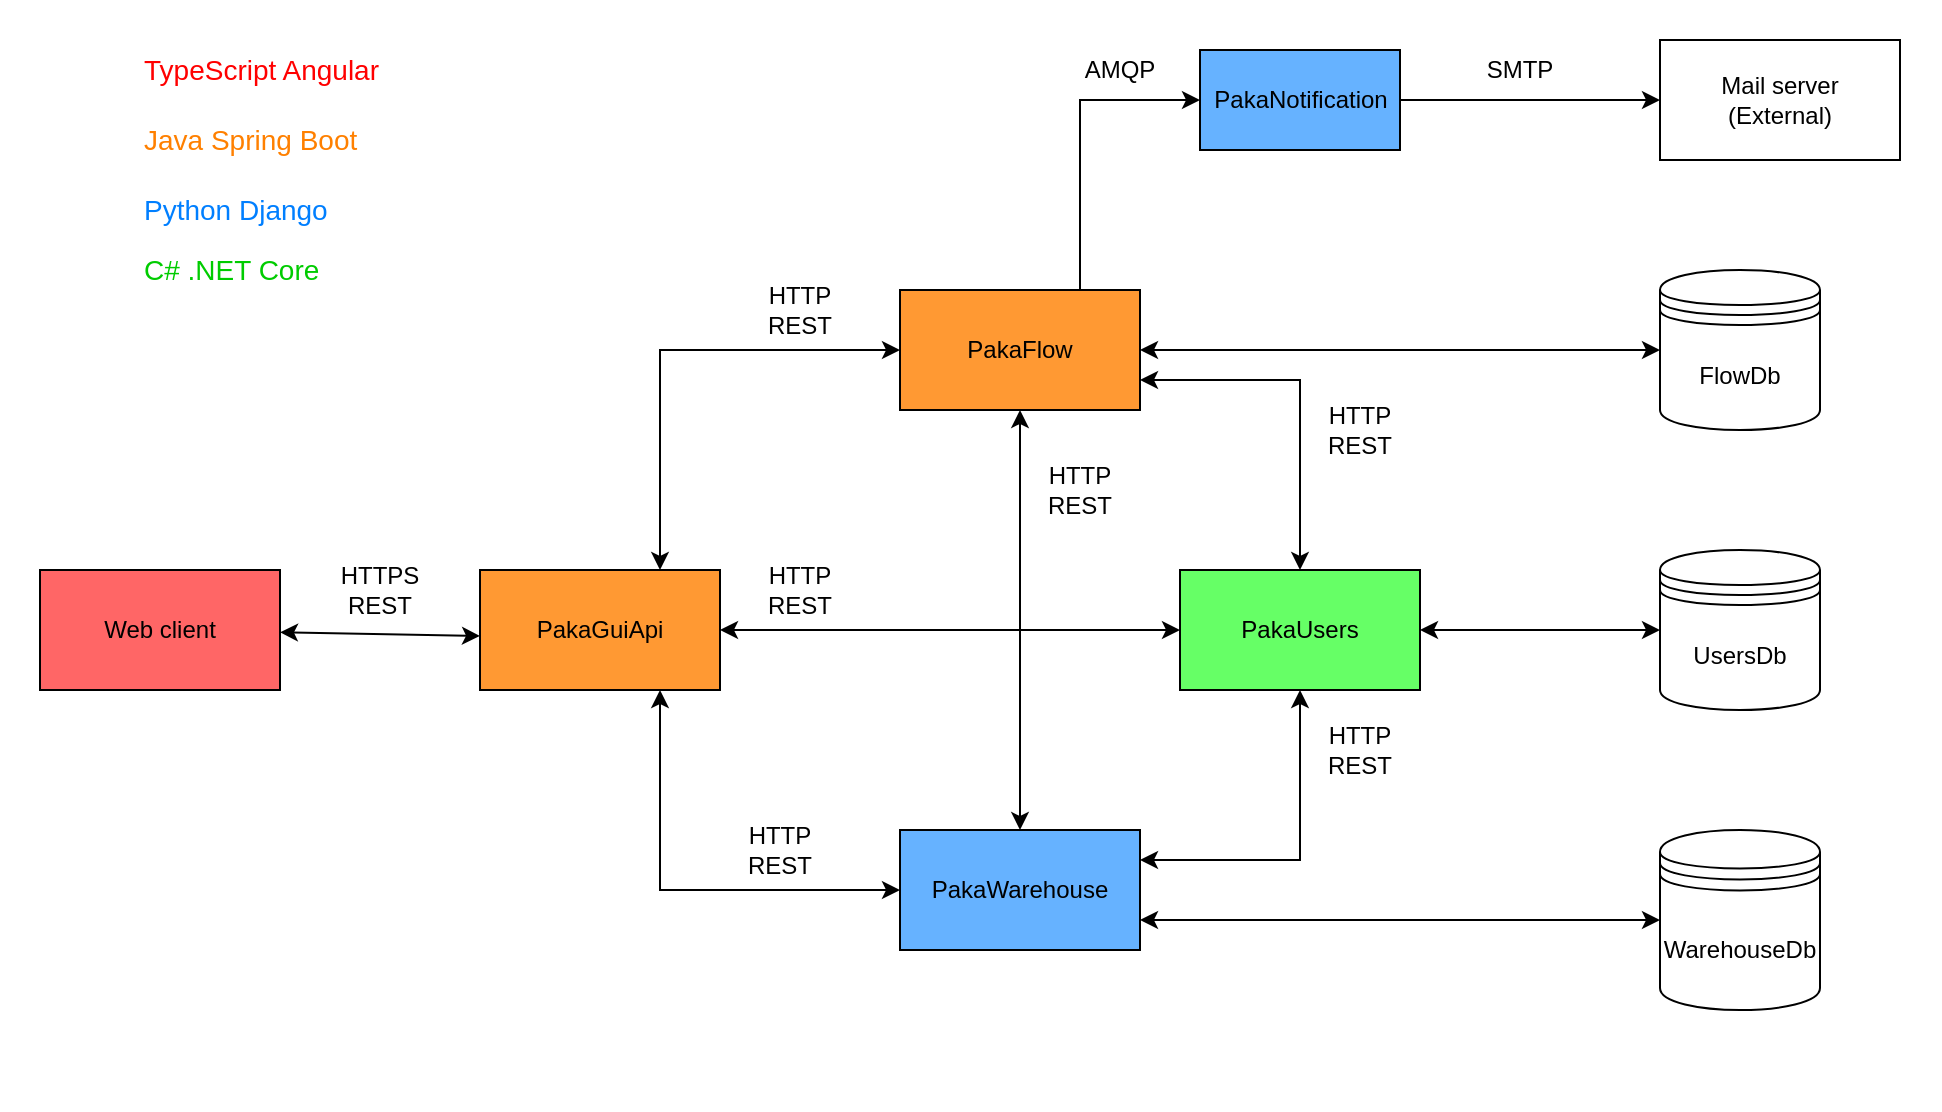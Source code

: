 <mxfile version="13.7.9" type="device"><diagram id="gqtOPYsELBxdNL2iDaWJ" name="Page-1"><mxGraphModel dx="1024" dy="592" grid="1" gridSize="10" guides="1" tooltips="1" connect="1" arrows="1" fold="1" page="1" pageScale="1" pageWidth="1200" pageHeight="1920" math="0" shadow="0"><root><mxCell id="0"/><mxCell id="1" parent="0"/><mxCell id="55HfdimLoqE4p7G4L6yq-12" value="" style="rounded=0;whiteSpace=wrap;html=1;strokeColor=none;" vertex="1" parent="1"><mxGeometry x="10" y="5" width="970" height="555" as="geometry"/></mxCell><mxCell id="sh6q72GG2CgHX5aokq2n-1" value="FlowDb" style="shape=datastore;whiteSpace=wrap;html=1;" parent="1" vertex="1"><mxGeometry x="840" y="140" width="80" height="80" as="geometry"/></mxCell><mxCell id="sh6q72GG2CgHX5aokq2n-2" value="UsersDb" style="shape=datastore;whiteSpace=wrap;html=1;" parent="1" vertex="1"><mxGeometry x="840" y="280" width="80" height="80" as="geometry"/></mxCell><mxCell id="sh6q72GG2CgHX5aokq2n-3" value="WarehouseDb" style="shape=datastore;whiteSpace=wrap;html=1;" parent="1" vertex="1"><mxGeometry x="840" y="420" width="80" height="90" as="geometry"/></mxCell><mxCell id="sh6q72GG2CgHX5aokq2n-10" style="edgeStyle=orthogonalEdgeStyle;rounded=0;orthogonalLoop=1;jettySize=auto;html=1;exitX=0.75;exitY=0;exitDx=0;exitDy=0;entryX=0;entryY=0.5;entryDx=0;entryDy=0;startArrow=classic;startFill=1;" parent="1" source="sh6q72GG2CgHX5aokq2n-4" target="sh6q72GG2CgHX5aokq2n-7" edge="1"><mxGeometry relative="1" as="geometry"/></mxCell><mxCell id="sh6q72GG2CgHX5aokq2n-11" style="edgeStyle=orthogonalEdgeStyle;rounded=0;orthogonalLoop=1;jettySize=auto;html=1;exitX=0.75;exitY=1;exitDx=0;exitDy=0;entryX=0;entryY=0.5;entryDx=0;entryDy=0;startArrow=classic;startFill=1;" parent="1" source="sh6q72GG2CgHX5aokq2n-4" target="sh6q72GG2CgHX5aokq2n-9" edge="1"><mxGeometry relative="1" as="geometry"/></mxCell><mxCell id="sh6q72GG2CgHX5aokq2n-12" style="edgeStyle=orthogonalEdgeStyle;rounded=0;orthogonalLoop=1;jettySize=auto;html=1;exitX=1;exitY=0.5;exitDx=0;exitDy=0;entryX=0;entryY=0.5;entryDx=0;entryDy=0;startArrow=classic;startFill=1;" parent="1" source="sh6q72GG2CgHX5aokq2n-4" target="sh6q72GG2CgHX5aokq2n-8" edge="1"><mxGeometry relative="1" as="geometry"/></mxCell><mxCell id="sh6q72GG2CgHX5aokq2n-4" value="PakaGuiApi" style="rounded=0;whiteSpace=wrap;html=1;fillColor=#FF9933;" parent="1" vertex="1"><mxGeometry x="250" y="290" width="120" height="60" as="geometry"/></mxCell><mxCell id="sh6q72GG2CgHX5aokq2n-5" value="Web client" style="rounded=0;whiteSpace=wrap;html=1;fillColor=#FF6666;" parent="1" vertex="1"><mxGeometry x="30" y="290" width="120" height="60" as="geometry"/></mxCell><mxCell id="sh6q72GG2CgHX5aokq2n-6" value="" style="endArrow=classic;startArrow=classic;html=1;" parent="1" source="sh6q72GG2CgHX5aokq2n-5" edge="1"><mxGeometry width="50" height="50" relative="1" as="geometry"><mxPoint x="500" y="390" as="sourcePoint"/><mxPoint x="250" y="323" as="targetPoint"/></mxGeometry></mxCell><mxCell id="sh6q72GG2CgHX5aokq2n-14" style="edgeStyle=orthogonalEdgeStyle;rounded=0;orthogonalLoop=1;jettySize=auto;html=1;exitX=1;exitY=0.75;exitDx=0;exitDy=0;entryX=0.5;entryY=0;entryDx=0;entryDy=0;startArrow=classic;startFill=1;" parent="1" source="sh6q72GG2CgHX5aokq2n-7" target="sh6q72GG2CgHX5aokq2n-8" edge="1"><mxGeometry relative="1" as="geometry"/></mxCell><mxCell id="sh6q72GG2CgHX5aokq2n-18" style="edgeStyle=orthogonalEdgeStyle;rounded=0;orthogonalLoop=1;jettySize=auto;html=1;exitX=1;exitY=0.5;exitDx=0;exitDy=0;entryX=0;entryY=0.5;entryDx=0;entryDy=0;startArrow=classic;startFill=1;" parent="1" source="sh6q72GG2CgHX5aokq2n-7" target="sh6q72GG2CgHX5aokq2n-1" edge="1"><mxGeometry relative="1" as="geometry"/></mxCell><mxCell id="sh6q72GG2CgHX5aokq2n-23" style="edgeStyle=orthogonalEdgeStyle;rounded=0;orthogonalLoop=1;jettySize=auto;html=1;exitX=0.75;exitY=0;exitDx=0;exitDy=0;entryX=0;entryY=0.5;entryDx=0;entryDy=0;startArrow=none;startFill=0;" parent="1" source="sh6q72GG2CgHX5aokq2n-7" target="sh6q72GG2CgHX5aokq2n-19" edge="1"><mxGeometry relative="1" as="geometry"/></mxCell><mxCell id="sh6q72GG2CgHX5aokq2n-7" value="PakaFlow" style="rounded=0;whiteSpace=wrap;html=1;fillColor=#FF9933;" parent="1" vertex="1"><mxGeometry x="460" y="150" width="120" height="60" as="geometry"/></mxCell><mxCell id="sh6q72GG2CgHX5aokq2n-16" style="edgeStyle=orthogonalEdgeStyle;rounded=0;orthogonalLoop=1;jettySize=auto;html=1;exitX=1;exitY=0.5;exitDx=0;exitDy=0;entryX=0;entryY=0.5;entryDx=0;entryDy=0;startArrow=classic;startFill=1;" parent="1" source="sh6q72GG2CgHX5aokq2n-8" target="sh6q72GG2CgHX5aokq2n-2" edge="1"><mxGeometry relative="1" as="geometry"/></mxCell><mxCell id="sh6q72GG2CgHX5aokq2n-8" value="PakaUsers" style="rounded=0;whiteSpace=wrap;html=1;fillColor=#66FF66;" parent="1" vertex="1"><mxGeometry x="600" y="290" width="120" height="60" as="geometry"/></mxCell><mxCell id="sh6q72GG2CgHX5aokq2n-15" style="edgeStyle=orthogonalEdgeStyle;rounded=0;orthogonalLoop=1;jettySize=auto;html=1;exitX=1;exitY=0.25;exitDx=0;exitDy=0;entryX=0.5;entryY=1;entryDx=0;entryDy=0;startArrow=classic;startFill=1;" parent="1" source="sh6q72GG2CgHX5aokq2n-9" target="sh6q72GG2CgHX5aokq2n-8" edge="1"><mxGeometry relative="1" as="geometry"/></mxCell><mxCell id="sh6q72GG2CgHX5aokq2n-17" style="edgeStyle=orthogonalEdgeStyle;rounded=0;orthogonalLoop=1;jettySize=auto;html=1;exitX=1;exitY=0.75;exitDx=0;exitDy=0;entryX=0;entryY=0.5;entryDx=0;entryDy=0;startArrow=classic;startFill=1;" parent="1" source="sh6q72GG2CgHX5aokq2n-9" target="sh6q72GG2CgHX5aokq2n-3" edge="1"><mxGeometry relative="1" as="geometry"/></mxCell><mxCell id="sh6q72GG2CgHX5aokq2n-9" value="PakaWarehouse" style="rounded=0;whiteSpace=wrap;html=1;fillColor=#66B2FF;" parent="1" vertex="1"><mxGeometry x="460" y="420" width="120" height="60" as="geometry"/></mxCell><mxCell id="sh6q72GG2CgHX5aokq2n-21" style="edgeStyle=orthogonalEdgeStyle;rounded=0;orthogonalLoop=1;jettySize=auto;html=1;entryX=0;entryY=0.5;entryDx=0;entryDy=0;startArrow=none;startFill=0;" parent="1" source="sh6q72GG2CgHX5aokq2n-19" target="sh6q72GG2CgHX5aokq2n-20" edge="1"><mxGeometry relative="1" as="geometry"/></mxCell><mxCell id="sh6q72GG2CgHX5aokq2n-19" value="PakaNotification" style="html=1;dashed=0;whitespace=wrap;fillColor=#66B2FF;" parent="1" vertex="1"><mxGeometry x="610" y="30" width="100" height="50" as="geometry"/></mxCell><mxCell id="sh6q72GG2CgHX5aokq2n-20" value="Mail server&lt;br&gt;(External)" style="rounded=0;whiteSpace=wrap;html=1;" parent="1" vertex="1"><mxGeometry x="840" y="25" width="120" height="60" as="geometry"/></mxCell><mxCell id="sh6q72GG2CgHX5aokq2n-24" value="&lt;font style=&quot;font-size: 14px&quot;&gt;TypeScript Angular&lt;/font&gt;" style="text;html=1;strokeColor=none;fillColor=none;align=left;verticalAlign=middle;whiteSpace=wrap;rounded=0;fontColor=#FF0000;" parent="1" vertex="1"><mxGeometry x="80" y="30" width="130" height="20" as="geometry"/></mxCell><mxCell id="sh6q72GG2CgHX5aokq2n-25" value="&lt;font style=&quot;font-size: 14px&quot;&gt;Java Spring Boot&lt;/font&gt;" style="text;html=1;strokeColor=none;fillColor=none;align=left;verticalAlign=middle;whiteSpace=wrap;rounded=0;fontColor=#FF8000;" parent="1" vertex="1"><mxGeometry x="80" y="65" width="120" height="20" as="geometry"/></mxCell><mxCell id="sh6q72GG2CgHX5aokq2n-26" value="&lt;font style=&quot;font-size: 14px&quot;&gt;Python Django&lt;/font&gt;" style="text;html=1;strokeColor=none;fillColor=none;align=left;verticalAlign=middle;whiteSpace=wrap;rounded=0;fontColor=#007FFF;" parent="1" vertex="1"><mxGeometry x="80" y="100" width="140" height="20" as="geometry"/></mxCell><mxCell id="sh6q72GG2CgHX5aokq2n-29" value="&lt;font style=&quot;font-size: 14px&quot;&gt;C# .NET Core&lt;/font&gt;" style="text;html=1;strokeColor=none;fillColor=none;align=left;verticalAlign=middle;whiteSpace=wrap;rounded=0;fontColor=#00CC00;" parent="1" vertex="1"><mxGeometry x="80" y="130" width="100" height="20" as="geometry"/></mxCell><mxCell id="55HfdimLoqE4p7G4L6yq-1" value="" style="endArrow=classic;startArrow=classic;html=1;entryX=0.5;entryY=1;entryDx=0;entryDy=0;exitX=0.5;exitY=0;exitDx=0;exitDy=0;" edge="1" parent="1" source="sh6q72GG2CgHX5aokq2n-9" target="sh6q72GG2CgHX5aokq2n-7"><mxGeometry width="50" height="50" relative="1" as="geometry"><mxPoint x="500" y="330" as="sourcePoint"/><mxPoint x="550" y="280" as="targetPoint"/></mxGeometry></mxCell><mxCell id="55HfdimLoqE4p7G4L6yq-2" value="HTTPS&lt;br&gt;REST" style="text;html=1;strokeColor=none;fillColor=none;align=center;verticalAlign=middle;whiteSpace=wrap;rounded=0;" vertex="1" parent="1"><mxGeometry x="180" y="290" width="40" height="20" as="geometry"/></mxCell><mxCell id="55HfdimLoqE4p7G4L6yq-5" value="HTTP&lt;br&gt;REST" style="text;html=1;strokeColor=none;fillColor=none;align=center;verticalAlign=middle;whiteSpace=wrap;rounded=0;" vertex="1" parent="1"><mxGeometry x="390" y="150" width="40" height="20" as="geometry"/></mxCell><mxCell id="55HfdimLoqE4p7G4L6yq-6" value="HTTP&lt;br&gt;REST" style="text;html=1;strokeColor=none;fillColor=none;align=center;verticalAlign=middle;whiteSpace=wrap;rounded=0;" vertex="1" parent="1"><mxGeometry x="380" y="420" width="40" height="20" as="geometry"/></mxCell><mxCell id="55HfdimLoqE4p7G4L6yq-7" value="HTTP&lt;br&gt;REST" style="text;html=1;strokeColor=none;fillColor=none;align=center;verticalAlign=middle;whiteSpace=wrap;rounded=0;" vertex="1" parent="1"><mxGeometry x="390" y="290" width="40" height="20" as="geometry"/></mxCell><mxCell id="55HfdimLoqE4p7G4L6yq-8" value="HTTP&lt;br&gt;REST" style="text;html=1;strokeColor=none;fillColor=none;align=center;verticalAlign=middle;whiteSpace=wrap;rounded=0;" vertex="1" parent="1"><mxGeometry x="670" y="210" width="40" height="20" as="geometry"/></mxCell><mxCell id="55HfdimLoqE4p7G4L6yq-9" value="HTTP&lt;br&gt;REST" style="text;html=1;strokeColor=none;fillColor=none;align=center;verticalAlign=middle;whiteSpace=wrap;rounded=0;" vertex="1" parent="1"><mxGeometry x="670" y="370" width="40" height="20" as="geometry"/></mxCell><mxCell id="55HfdimLoqE4p7G4L6yq-10" value="AMQP" style="text;html=1;strokeColor=none;fillColor=none;align=center;verticalAlign=middle;whiteSpace=wrap;rounded=0;" vertex="1" parent="1"><mxGeometry x="550" y="30" width="40" height="20" as="geometry"/></mxCell><mxCell id="55HfdimLoqE4p7G4L6yq-11" value="SMTP" style="text;html=1;strokeColor=none;fillColor=none;align=center;verticalAlign=middle;whiteSpace=wrap;rounded=0;" vertex="1" parent="1"><mxGeometry x="750" y="30" width="40" height="20" as="geometry"/></mxCell><mxCell id="55HfdimLoqE4p7G4L6yq-13" value="HTTP&lt;br&gt;REST" style="text;html=1;strokeColor=none;fillColor=none;align=center;verticalAlign=middle;whiteSpace=wrap;rounded=0;" vertex="1" parent="1"><mxGeometry x="530" y="240" width="40" height="20" as="geometry"/></mxCell></root></mxGraphModel></diagram></mxfile>